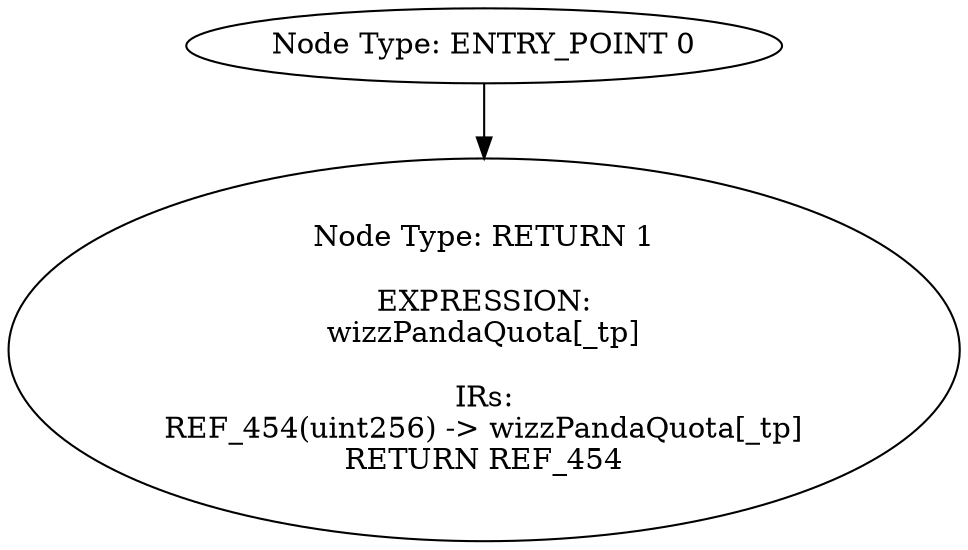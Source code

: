 digraph{
0[label="Node Type: ENTRY_POINT 0
"];
0->1;
1[label="Node Type: RETURN 1

EXPRESSION:
wizzPandaQuota[_tp]

IRs:
REF_454(uint256) -> wizzPandaQuota[_tp]
RETURN REF_454"];
}
